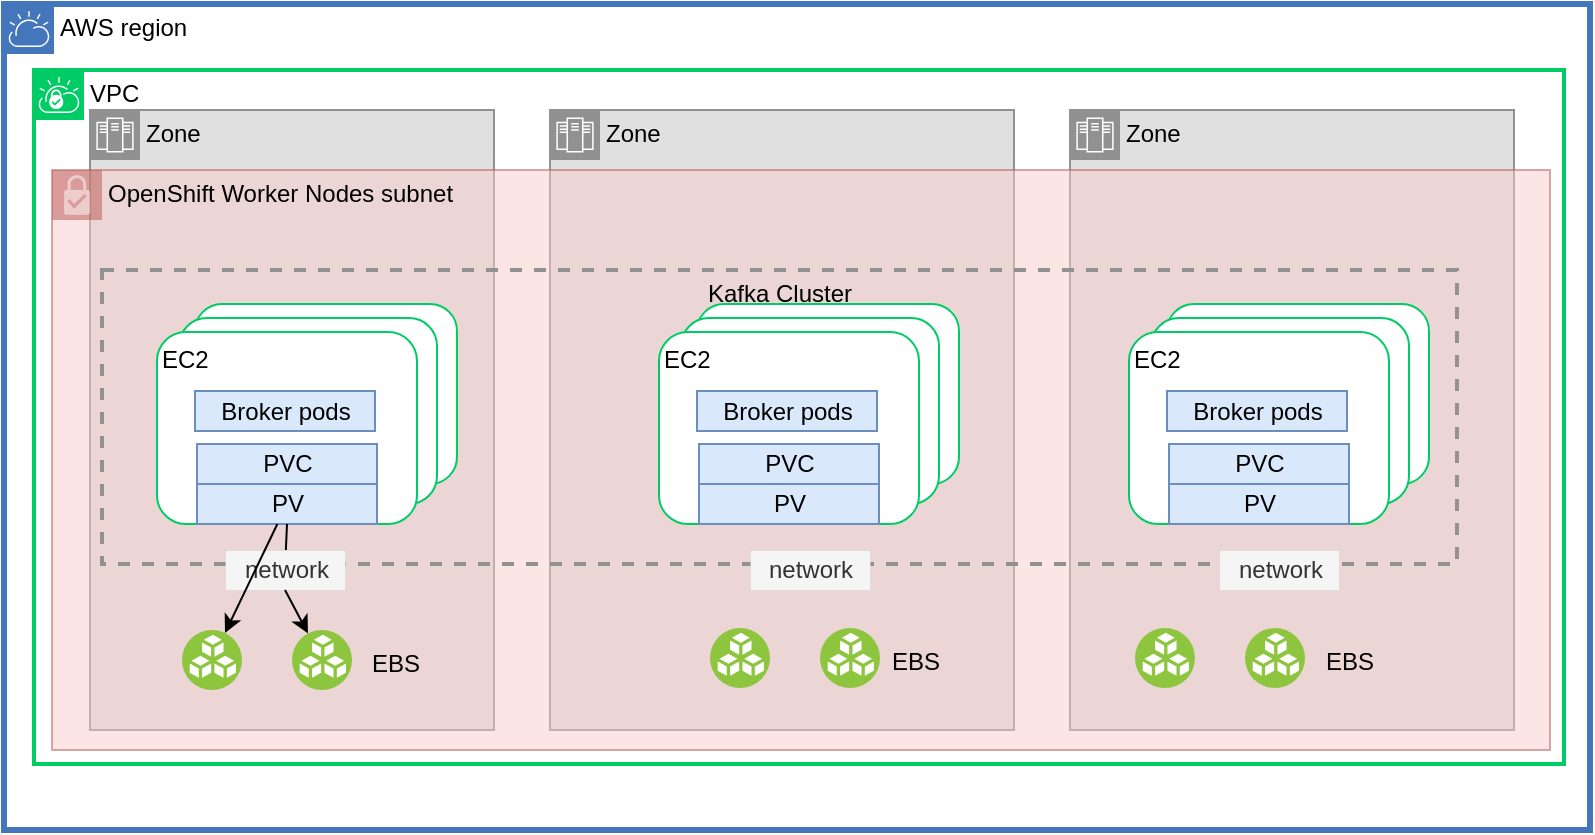 <mxfile>
    <diagram id="ECk-W2Kgk9PYdsbS1auK" name="Page-1">
        <mxGraphModel dx="899" dy="705" grid="1" gridSize="10" guides="1" tooltips="1" connect="1" arrows="1" fold="1" page="1" pageScale="1" pageWidth="850" pageHeight="1100" math="0" shadow="0">
            <root>
                <mxCell id="0"/>
                <mxCell id="1" parent="0"/>
                <mxCell id="2" value="AWS region" style="shape=mxgraph.ibm.box;prType=cloud;fontStyle=0;verticalAlign=top;align=left;spacingLeft=32;spacingTop=4;fillColor=none;rounded=0;whiteSpace=wrap;html=1;strokeColor=#4376BB;strokeWidth=3;dashed=0;container=1;spacing=-4;collapsible=0;expand=0;recursiveResize=0;" parent="1" vertex="1">
                    <mxGeometry x="37" y="27" width="793" height="413" as="geometry"/>
                </mxCell>
                <mxCell id="3" value="VPC" style="shape=mxgraph.ibm.box;prType=vpc;fontStyle=0;verticalAlign=top;align=left;spacingLeft=32;spacingTop=4;rounded=0;whiteSpace=wrap;html=1;strokeWidth=2;dashed=0;container=1;spacing=-4;collapsible=0;expand=0;recursiveResize=0;strokeColor=#00CC66;" parent="2" vertex="1">
                    <mxGeometry x="15" y="33" width="765" height="347" as="geometry"/>
                </mxCell>
                <mxCell id="6" value="Zone" style="shape=mxgraph.ibm.box;prType=zone;fontStyle=0;verticalAlign=top;align=left;spacingLeft=32;spacingTop=4;fillColor=#E0E0E0;rounded=0;whiteSpace=wrap;html=1;strokeColor=#919191;strokeWidth=1;dashed=0;container=1;spacing=-4;collapsible=0;expand=0;recursiveResize=0;" parent="3" vertex="1">
                    <mxGeometry x="518" y="20" width="222" height="310" as="geometry"/>
                </mxCell>
                <mxCell id="4" value="Zone" style="shape=mxgraph.ibm.box;prType=zone;fontStyle=0;verticalAlign=top;align=left;spacingLeft=32;spacingTop=4;fillColor=#E0E0E0;rounded=0;whiteSpace=wrap;html=1;strokeColor=#919191;strokeWidth=1;dashed=0;container=1;spacing=-4;collapsible=0;expand=0;recursiveResize=0;" parent="3" vertex="1">
                    <mxGeometry x="28" y="20" width="202" height="310" as="geometry"/>
                </mxCell>
                <mxCell id="5" value="Zone" style="shape=mxgraph.ibm.box;prType=zone;fontStyle=0;verticalAlign=top;align=left;spacingLeft=32;spacingTop=4;fillColor=#E0E0E0;rounded=0;whiteSpace=wrap;html=1;strokeColor=#919191;strokeWidth=1;dashed=0;container=1;spacing=-4;collapsible=0;expand=0;recursiveResize=0;" parent="3" vertex="1">
                    <mxGeometry x="258" y="20" width="232" height="310" as="geometry"/>
                </mxCell>
                <mxCell id="7" value="OpenShift Worker Nodes subnet" style="shape=mxgraph.ibm.box;prType=subnet;fontStyle=0;verticalAlign=top;align=left;spacingLeft=32;spacingTop=4;rounded=0;whiteSpace=wrap;html=1;strokeWidth=1;dashed=0;container=1;spacing=-4;collapsible=0;expand=0;recursiveResize=0;opacity=50;fillColor=#f8cecc;strokeColor=#b85450;" parent="5" vertex="1">
                    <mxGeometry x="-249" y="30" width="749" height="290" as="geometry"/>
                </mxCell>
                <mxCell id="76" value="" style="group" vertex="1" connectable="0" parent="7">
                    <mxGeometry x="25" y="50" width="677.5" height="212" as="geometry"/>
                </mxCell>
                <mxCell id="11" value="" style="group" parent="76" vertex="1" connectable="0">
                    <mxGeometry x="304" y="179" width="85" height="30" as="geometry"/>
                </mxCell>
                <mxCell id="12" value="" style="aspect=fixed;perimeter=ellipsePerimeter;html=1;align=center;shadow=0;dashed=0;fontColor=#4277BB;labelBackgroundColor=#ffffff;fontSize=12;spacingTop=3;image;image=img/lib/ibm/vpc/BlockStorage.svg;strokeColor=#00CC66;" parent="11" vertex="1">
                    <mxGeometry width="30" height="30" as="geometry"/>
                </mxCell>
                <mxCell id="13" value="" style="aspect=fixed;perimeter=ellipsePerimeter;html=1;align=center;shadow=0;dashed=0;fontColor=#4277BB;labelBackgroundColor=#ffffff;fontSize=12;spacingTop=3;image;image=img/lib/ibm/vpc/BlockStorage.svg;strokeColor=#00CC66;" parent="11" vertex="1">
                    <mxGeometry x="55" width="30" height="30" as="geometry"/>
                </mxCell>
                <mxCell id="19" value="" style="group" parent="76" vertex="1" connectable="0">
                    <mxGeometry x="516.5" y="179" width="137" height="32" as="geometry"/>
                </mxCell>
                <mxCell id="10" value="" style="group" parent="19" vertex="1" connectable="0">
                    <mxGeometry width="85" height="30" as="geometry"/>
                </mxCell>
                <mxCell id="8" value="" style="aspect=fixed;perimeter=ellipsePerimeter;html=1;align=center;shadow=0;dashed=0;fontColor=#4277BB;labelBackgroundColor=#ffffff;fontSize=12;spacingTop=3;image;image=img/lib/ibm/vpc/BlockStorage.svg;strokeColor=#00CC66;" parent="10" vertex="1">
                    <mxGeometry width="30" height="30" as="geometry"/>
                </mxCell>
                <mxCell id="9" value="" style="aspect=fixed;perimeter=ellipsePerimeter;html=1;align=center;shadow=0;dashed=0;fontColor=#4277BB;labelBackgroundColor=#ffffff;fontSize=12;spacingTop=3;image;image=img/lib/ibm/vpc/BlockStorage.svg;strokeColor=#00CC66;" parent="10" vertex="1">
                    <mxGeometry x="55" width="30" height="30" as="geometry"/>
                </mxCell>
                <mxCell id="18" value="EBS" style="text;html=1;strokeColor=none;fillColor=none;align=center;verticalAlign=middle;whiteSpace=wrap;rounded=0;" parent="19" vertex="1">
                    <mxGeometry x="77" y="2" width="60" height="30" as="geometry"/>
                </mxCell>
                <mxCell id="26" value="EBS" style="text;html=1;strokeColor=none;fillColor=none;align=center;verticalAlign=middle;whiteSpace=wrap;rounded=0;" parent="76" vertex="1">
                    <mxGeometry x="376.5" y="181" width="60" height="30" as="geometry"/>
                </mxCell>
                <mxCell id="48" value="Kafka Cluster" style="fontStyle=0;verticalAlign=top;align=center;spacingTop=-2;fillColor=none;rounded=0;whiteSpace=wrap;html=1;strokeColor=#919191;strokeWidth=2;dashed=1;container=1;collapsible=0;expand=0;recursiveResize=0;" parent="76" vertex="1">
                    <mxGeometry width="677.5" height="147" as="geometry"/>
                </mxCell>
                <mxCell id="74" value="network" style="text;html=1;align=center;verticalAlign=middle;resizable=0;points=[];autosize=1;strokeColor=#666666;fillColor=#f5f5f5;fontColor=#333333;strokeWidth=0;" parent="48" vertex="1">
                    <mxGeometry x="324" y="140" width="60" height="20" as="geometry"/>
                </mxCell>
                <mxCell id="72" value="network" style="text;html=1;align=center;verticalAlign=middle;resizable=0;points=[];autosize=1;strokeColor=#666666;fillColor=#f5f5f5;fontColor=#333333;strokeWidth=0;" parent="48" vertex="1">
                    <mxGeometry x="61.5" y="140" width="60" height="20" as="geometry"/>
                </mxCell>
                <mxCell id="55" value="" style="group" parent="76" vertex="1" connectable="0">
                    <mxGeometry x="27.5" y="17" width="150" height="110" as="geometry"/>
                </mxCell>
                <mxCell id="39" value="EC2&lt;br&gt;&lt;br&gt;rook / ceph" style="rounded=1;whiteSpace=wrap;html=1;strokeColor=#00CC66;align=left;horizontal=1;verticalAlign=top;" parent="55" vertex="1">
                    <mxGeometry x="19" width="131" height="90" as="geometry"/>
                </mxCell>
                <mxCell id="40" value="EC2&lt;br&gt;&lt;br&gt;rook / ceph" style="rounded=1;whiteSpace=wrap;html=1;strokeColor=#00CC66;align=left;horizontal=1;verticalAlign=top;" parent="55" vertex="1">
                    <mxGeometry x="11" y="7" width="129" height="93" as="geometry"/>
                </mxCell>
                <mxCell id="41" value="EC2&lt;br&gt;&lt;br&gt;" style="rounded=1;whiteSpace=wrap;html=1;strokeColor=#00CC66;align=left;horizontal=1;verticalAlign=top;" parent="55" vertex="1">
                    <mxGeometry y="14" width="130" height="96" as="geometry"/>
                </mxCell>
                <mxCell id="50" value="Broker pods" style="rounded=0;whiteSpace=wrap;html=1;strokeColor=#6c8ebf;fillColor=#dae8fc;" parent="55" vertex="1">
                    <mxGeometry x="19" y="43.5" width="90" height="20" as="geometry"/>
                </mxCell>
                <mxCell id="51" value="PVC" style="rounded=0;whiteSpace=wrap;html=1;strokeColor=#6c8ebf;fillColor=#dae8fc;" parent="55" vertex="1">
                    <mxGeometry x="20" y="70" width="90" height="20" as="geometry"/>
                </mxCell>
                <mxCell id="52" value="PV" style="rounded=0;whiteSpace=wrap;html=1;strokeColor=#6c8ebf;fillColor=#dae8fc;" parent="55" vertex="1">
                    <mxGeometry x="20" y="90" width="90" height="20" as="geometry"/>
                </mxCell>
                <mxCell id="56" value="" style="group" parent="76" vertex="1" connectable="0">
                    <mxGeometry x="278.5" y="17" width="150" height="110" as="geometry"/>
                </mxCell>
                <mxCell id="57" value="EC2&lt;br&gt;&lt;br&gt;rook / ceph" style="rounded=1;whiteSpace=wrap;html=1;strokeColor=#00CC66;align=left;horizontal=1;verticalAlign=top;" parent="56" vertex="1">
                    <mxGeometry x="19" width="131" height="90" as="geometry"/>
                </mxCell>
                <mxCell id="58" value="EC2&lt;br&gt;&lt;br&gt;rook / ceph" style="rounded=1;whiteSpace=wrap;html=1;strokeColor=#00CC66;align=left;horizontal=1;verticalAlign=top;" parent="56" vertex="1">
                    <mxGeometry x="11" y="7" width="129" height="93" as="geometry"/>
                </mxCell>
                <mxCell id="59" value="EC2&lt;br&gt;&lt;br&gt;" style="rounded=1;whiteSpace=wrap;html=1;strokeColor=#00CC66;align=left;horizontal=1;verticalAlign=top;" parent="56" vertex="1">
                    <mxGeometry y="14" width="130" height="96" as="geometry"/>
                </mxCell>
                <mxCell id="60" value="Broker pods" style="rounded=0;whiteSpace=wrap;html=1;strokeColor=#6c8ebf;fillColor=#dae8fc;" parent="56" vertex="1">
                    <mxGeometry x="19" y="43.5" width="90" height="20" as="geometry"/>
                </mxCell>
                <mxCell id="61" value="PVC" style="rounded=0;whiteSpace=wrap;html=1;strokeColor=#6c8ebf;fillColor=#dae8fc;" parent="56" vertex="1">
                    <mxGeometry x="20" y="70" width="90" height="20" as="geometry"/>
                </mxCell>
                <mxCell id="62" value="PV" style="rounded=0;whiteSpace=wrap;html=1;strokeColor=#6c8ebf;fillColor=#dae8fc;" parent="56" vertex="1">
                    <mxGeometry x="20" y="90" width="90" height="20" as="geometry"/>
                </mxCell>
                <mxCell id="63" value="" style="group" parent="76" vertex="1" connectable="0">
                    <mxGeometry x="513.5" y="17" width="150" height="110" as="geometry"/>
                </mxCell>
                <mxCell id="64" value="EC2&lt;br&gt;&lt;br&gt;rook / ceph" style="rounded=1;whiteSpace=wrap;html=1;strokeColor=#00CC66;align=left;horizontal=1;verticalAlign=top;" parent="63" vertex="1">
                    <mxGeometry x="19" width="131" height="90" as="geometry"/>
                </mxCell>
                <mxCell id="65" value="EC2&lt;br&gt;&lt;br&gt;rook / ceph" style="rounded=1;whiteSpace=wrap;html=1;strokeColor=#00CC66;align=left;horizontal=1;verticalAlign=top;" parent="63" vertex="1">
                    <mxGeometry x="11" y="7" width="129" height="93" as="geometry"/>
                </mxCell>
                <mxCell id="66" value="EC2&lt;br&gt;&lt;br&gt;" style="rounded=1;whiteSpace=wrap;html=1;strokeColor=#00CC66;align=left;horizontal=1;verticalAlign=top;" parent="63" vertex="1">
                    <mxGeometry y="14" width="130" height="96" as="geometry"/>
                </mxCell>
                <mxCell id="67" value="Broker pods" style="rounded=0;whiteSpace=wrap;html=1;strokeColor=#6c8ebf;fillColor=#dae8fc;" parent="63" vertex="1">
                    <mxGeometry x="19" y="43.5" width="90" height="20" as="geometry"/>
                </mxCell>
                <mxCell id="68" value="PVC" style="rounded=0;whiteSpace=wrap;html=1;strokeColor=#6c8ebf;fillColor=#dae8fc;" parent="63" vertex="1">
                    <mxGeometry x="20" y="70" width="90" height="20" as="geometry"/>
                </mxCell>
                <mxCell id="69" value="PV" style="rounded=0;whiteSpace=wrap;html=1;strokeColor=#6c8ebf;fillColor=#dae8fc;" parent="63" vertex="1">
                    <mxGeometry x="20" y="90" width="90" height="20" as="geometry"/>
                </mxCell>
                <mxCell id="75" value="network" style="text;html=1;align=center;verticalAlign=middle;resizable=0;points=[];autosize=1;strokeColor=#666666;fillColor=#f5f5f5;fontColor=#333333;strokeWidth=0;" parent="76" vertex="1">
                    <mxGeometry x="558.5" y="140" width="60" height="20" as="geometry"/>
                </mxCell>
                <mxCell id="20" value="" style="group" parent="76" vertex="1" connectable="0">
                    <mxGeometry x="40" y="180" width="137" height="32" as="geometry"/>
                </mxCell>
                <mxCell id="21" value="" style="group" parent="20" vertex="1" connectable="0">
                    <mxGeometry width="85" height="30" as="geometry"/>
                </mxCell>
                <mxCell id="22" value="" style="aspect=fixed;perimeter=ellipsePerimeter;html=1;align=center;shadow=0;dashed=0;fontColor=#4277BB;labelBackgroundColor=#ffffff;fontSize=12;spacingTop=3;image;image=img/lib/ibm/vpc/BlockStorage.svg;strokeColor=#00CC66;" parent="21" vertex="1">
                    <mxGeometry width="30" height="30" as="geometry"/>
                </mxCell>
                <mxCell id="23" value="" style="aspect=fixed;perimeter=ellipsePerimeter;html=1;align=center;shadow=0;dashed=0;fontColor=#4277BB;labelBackgroundColor=#ffffff;fontSize=12;spacingTop=3;image;image=img/lib/ibm/vpc/BlockStorage.svg;strokeColor=#00CC66;" parent="21" vertex="1">
                    <mxGeometry x="55" width="30" height="30" as="geometry"/>
                </mxCell>
                <mxCell id="24" value="EBS" style="text;html=1;strokeColor=none;fillColor=none;align=center;verticalAlign=middle;whiteSpace=wrap;rounded=0;" parent="20" vertex="1">
                    <mxGeometry x="77" y="2" width="60" height="30" as="geometry"/>
                </mxCell>
                <mxCell id="53" style="edgeStyle=none;html=1;" parent="76" source="52" target="22" edge="1">
                    <mxGeometry relative="1" as="geometry"/>
                </mxCell>
                <mxCell id="54" style="edgeStyle=none;html=1;exitX=0.5;exitY=1;exitDx=0;exitDy=0;startArrow=none;" parent="76" source="72" target="23" edge="1">
                    <mxGeometry relative="1" as="geometry"/>
                </mxCell>
                <mxCell id="73" value="" style="edgeStyle=none;html=1;exitX=0.5;exitY=1;exitDx=0;exitDy=0;endArrow=none;" parent="76" source="52" target="72" edge="1">
                    <mxGeometry relative="1" as="geometry">
                        <mxPoint x="114" y="184" as="sourcePoint"/>
                        <mxPoint x="140.981" y="315.307" as="targetPoint"/>
                    </mxGeometry>
                </mxCell>
            </root>
        </mxGraphModel>
    </diagram>
</mxfile>